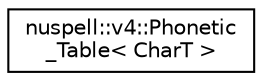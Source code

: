 digraph "Graphical Class Hierarchy"
{
 // LATEX_PDF_SIZE
  edge [fontname="Helvetica",fontsize="10",labelfontname="Helvetica",labelfontsize="10"];
  node [fontname="Helvetica",fontsize="10",shape=record];
  rankdir="LR";
  Node0 [label="nuspell::v4::Phonetic\l_Table\< CharT \>",height=0.2,width=0.4,color="black", fillcolor="white", style="filled",URL="$classnuspell_1_1v4_1_1_phonetic___table.html",tooltip=" "];
}
